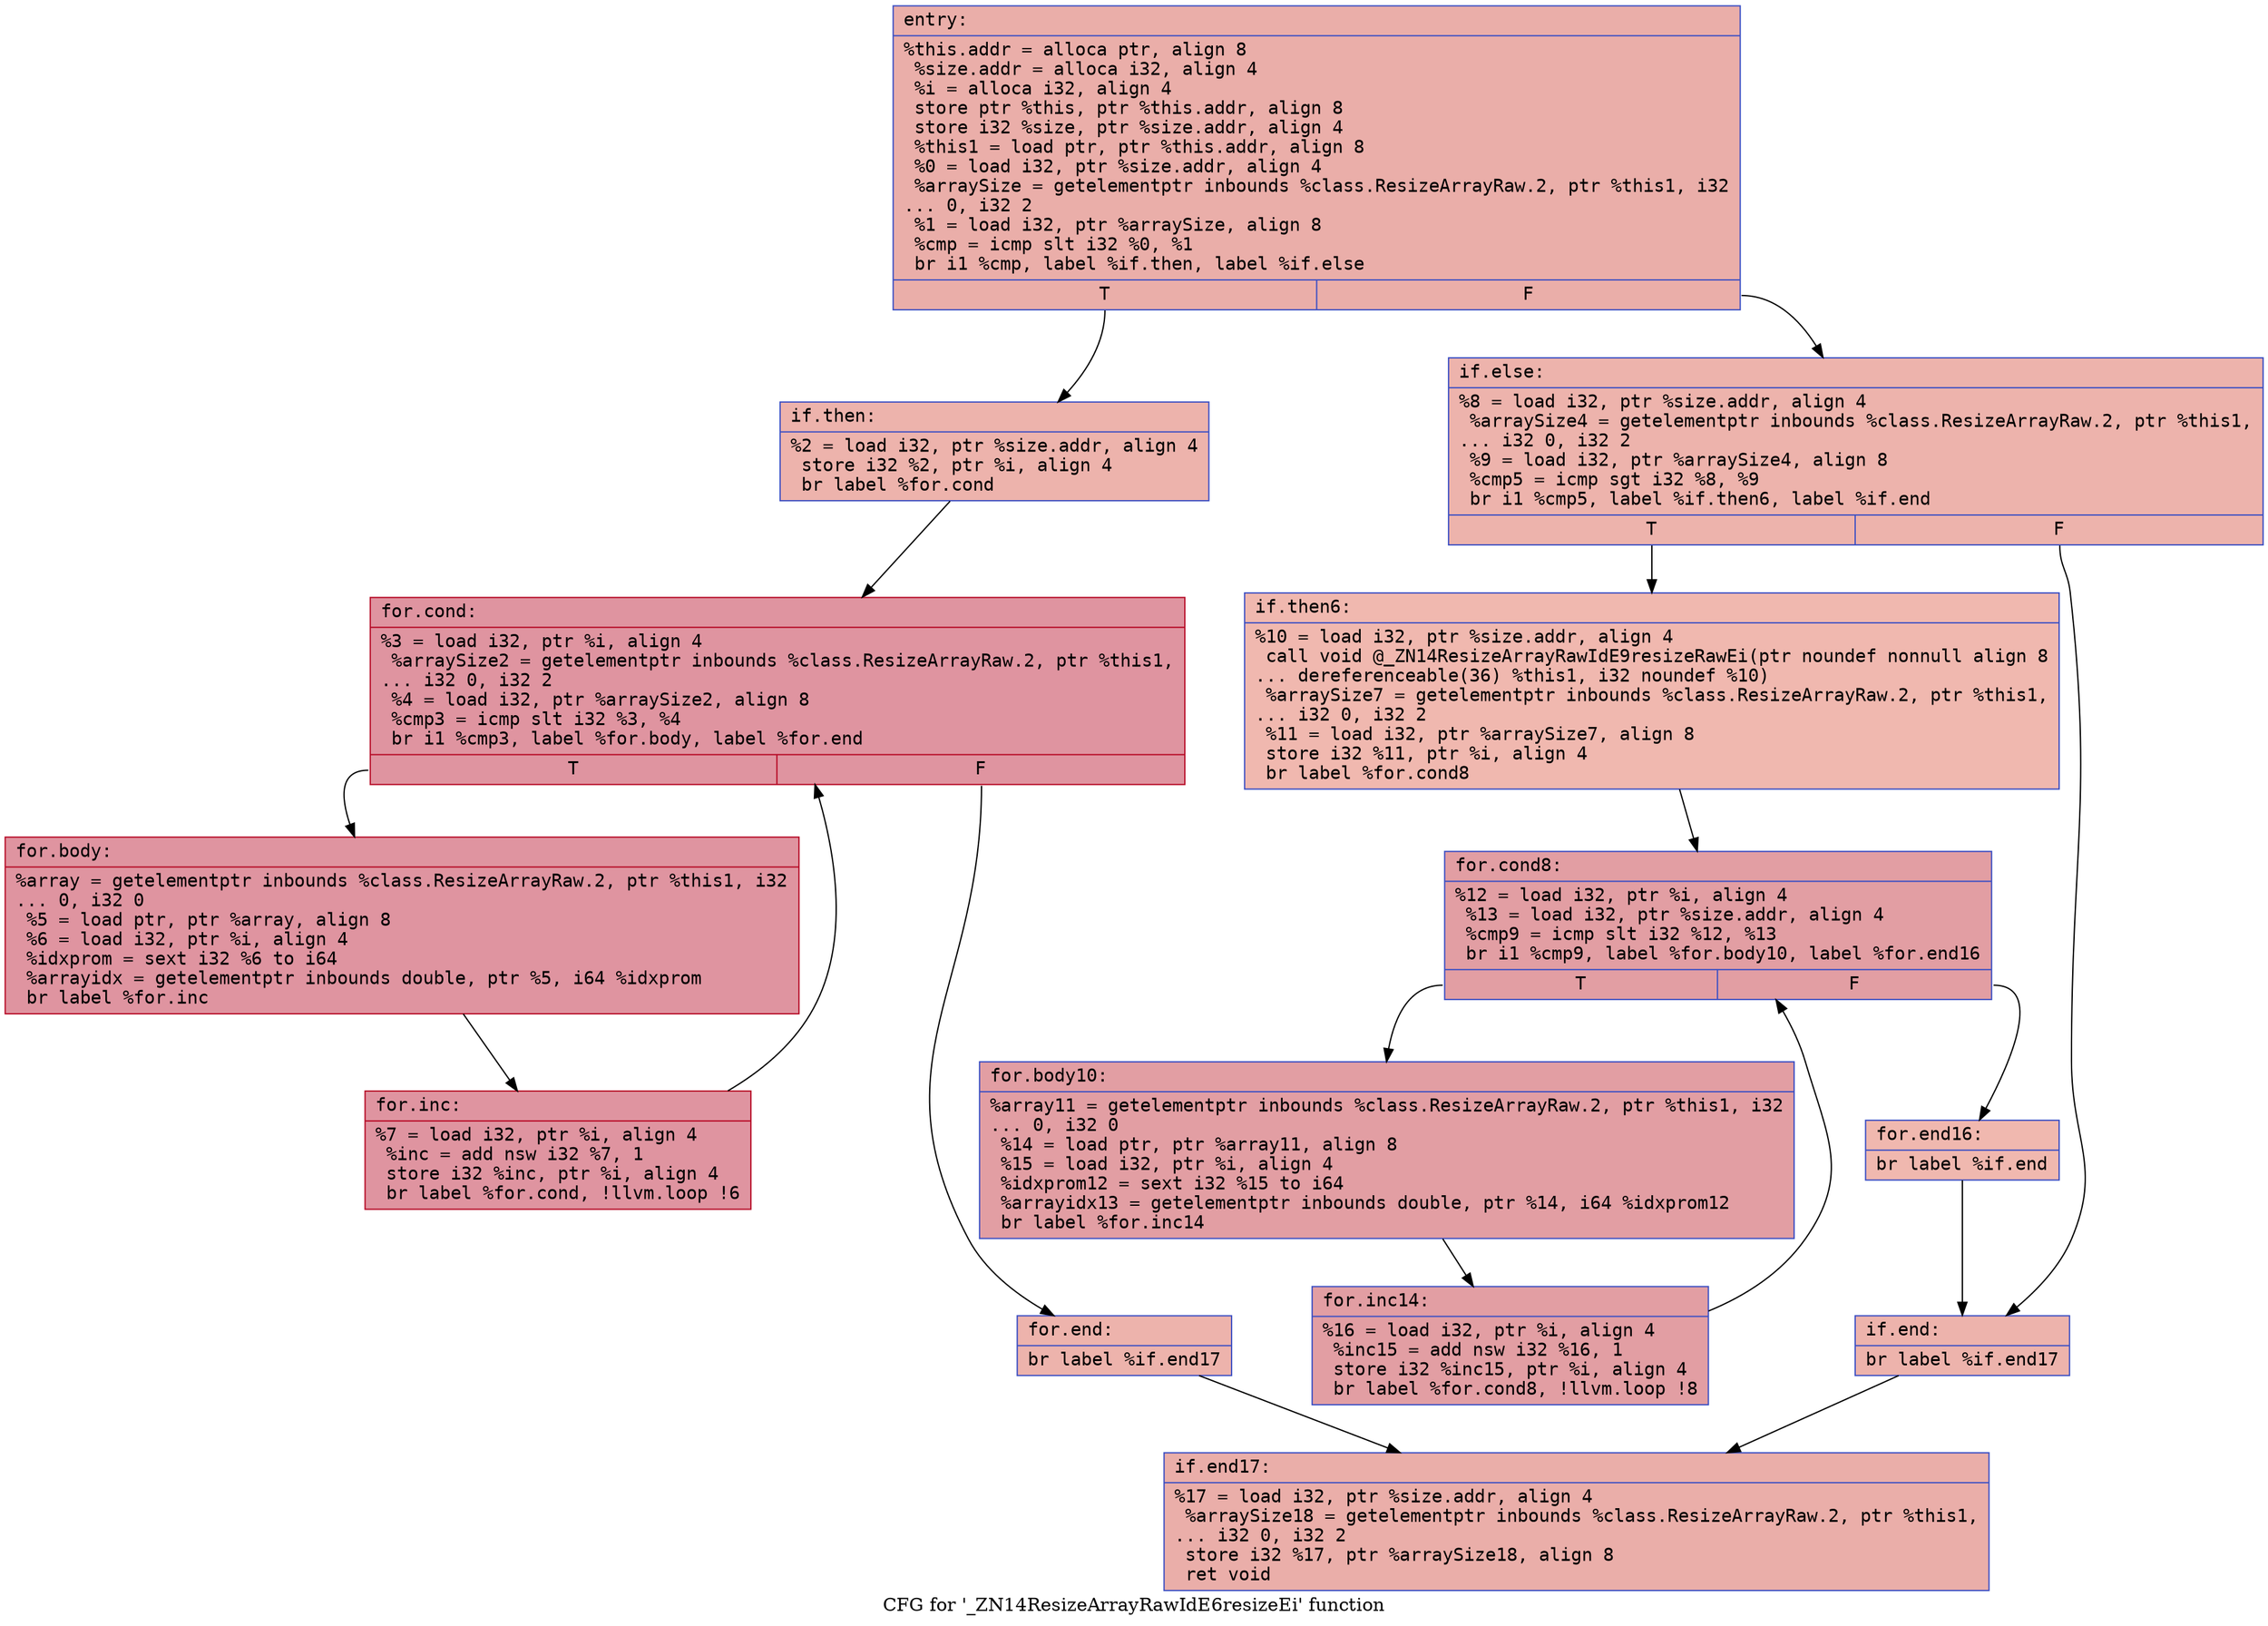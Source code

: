 digraph "CFG for '_ZN14ResizeArrayRawIdE6resizeEi' function" {
	label="CFG for '_ZN14ResizeArrayRawIdE6resizeEi' function";

	Node0x5621f772cd00 [shape=record,color="#3d50c3ff", style=filled, fillcolor="#d0473d70" fontname="Courier",label="{entry:\l|  %this.addr = alloca ptr, align 8\l  %size.addr = alloca i32, align 4\l  %i = alloca i32, align 4\l  store ptr %this, ptr %this.addr, align 8\l  store i32 %size, ptr %size.addr, align 4\l  %this1 = load ptr, ptr %this.addr, align 8\l  %0 = load i32, ptr %size.addr, align 4\l  %arraySize = getelementptr inbounds %class.ResizeArrayRaw.2, ptr %this1, i32\l... 0, i32 2\l  %1 = load i32, ptr %arraySize, align 8\l  %cmp = icmp slt i32 %0, %1\l  br i1 %cmp, label %if.then, label %if.else\l|{<s0>T|<s1>F}}"];
	Node0x5621f772cd00:s0 -> Node0x5621f772d250[tooltip="entry -> if.then\nProbability 50.00%" ];
	Node0x5621f772cd00:s1 -> Node0x5621f772d2c0[tooltip="entry -> if.else\nProbability 50.00%" ];
	Node0x5621f772d250 [shape=record,color="#3d50c3ff", style=filled, fillcolor="#d6524470" fontname="Courier",label="{if.then:\l|  %2 = load i32, ptr %size.addr, align 4\l  store i32 %2, ptr %i, align 4\l  br label %for.cond\l}"];
	Node0x5621f772d250 -> Node0x5621f772d500[tooltip="if.then -> for.cond\nProbability 100.00%" ];
	Node0x5621f772d500 [shape=record,color="#b70d28ff", style=filled, fillcolor="#b70d2870" fontname="Courier",label="{for.cond:\l|  %3 = load i32, ptr %i, align 4\l  %arraySize2 = getelementptr inbounds %class.ResizeArrayRaw.2, ptr %this1,\l... i32 0, i32 2\l  %4 = load i32, ptr %arraySize2, align 8\l  %cmp3 = icmp slt i32 %3, %4\l  br i1 %cmp3, label %for.body, label %for.end\l|{<s0>T|<s1>F}}"];
	Node0x5621f772d500:s0 -> Node0x5621f772da30[tooltip="for.cond -> for.body\nProbability 96.88%" ];
	Node0x5621f772d500:s1 -> Node0x5621f772dab0[tooltip="for.cond -> for.end\nProbability 3.12%" ];
	Node0x5621f772da30 [shape=record,color="#b70d28ff", style=filled, fillcolor="#b70d2870" fontname="Courier",label="{for.body:\l|  %array = getelementptr inbounds %class.ResizeArrayRaw.2, ptr %this1, i32\l... 0, i32 0\l  %5 = load ptr, ptr %array, align 8\l  %6 = load i32, ptr %i, align 4\l  %idxprom = sext i32 %6 to i64\l  %arrayidx = getelementptr inbounds double, ptr %5, i64 %idxprom\l  br label %for.inc\l}"];
	Node0x5621f772da30 -> Node0x5621f772df10[tooltip="for.body -> for.inc\nProbability 100.00%" ];
	Node0x5621f772df10 [shape=record,color="#b70d28ff", style=filled, fillcolor="#b70d2870" fontname="Courier",label="{for.inc:\l|  %7 = load i32, ptr %i, align 4\l  %inc = add nsw i32 %7, 1\l  store i32 %inc, ptr %i, align 4\l  br label %for.cond, !llvm.loop !6\l}"];
	Node0x5621f772df10 -> Node0x5621f772d500[tooltip="for.inc -> for.cond\nProbability 100.00%" ];
	Node0x5621f772dab0 [shape=record,color="#3d50c3ff", style=filled, fillcolor="#d6524470" fontname="Courier",label="{for.end:\l|  br label %if.end17\l}"];
	Node0x5621f772dab0 -> Node0x5621f772e380[tooltip="for.end -> if.end17\nProbability 100.00%" ];
	Node0x5621f772d2c0 [shape=record,color="#3d50c3ff", style=filled, fillcolor="#d6524470" fontname="Courier",label="{if.else:\l|  %8 = load i32, ptr %size.addr, align 4\l  %arraySize4 = getelementptr inbounds %class.ResizeArrayRaw.2, ptr %this1,\l... i32 0, i32 2\l  %9 = load i32, ptr %arraySize4, align 8\l  %cmp5 = icmp sgt i32 %8, %9\l  br i1 %cmp5, label %if.then6, label %if.end\l|{<s0>T|<s1>F}}"];
	Node0x5621f772d2c0:s0 -> Node0x5621f772e710[tooltip="if.else -> if.then6\nProbability 50.00%" ];
	Node0x5621f772d2c0:s1 -> Node0x5621f772d760[tooltip="if.else -> if.end\nProbability 50.00%" ];
	Node0x5621f772e710 [shape=record,color="#3d50c3ff", style=filled, fillcolor="#dc5d4a70" fontname="Courier",label="{if.then6:\l|  %10 = load i32, ptr %size.addr, align 4\l  call void @_ZN14ResizeArrayRawIdE9resizeRawEi(ptr noundef nonnull align 8\l... dereferenceable(36) %this1, i32 noundef %10)\l  %arraySize7 = getelementptr inbounds %class.ResizeArrayRaw.2, ptr %this1,\l... i32 0, i32 2\l  %11 = load i32, ptr %arraySize7, align 8\l  store i32 %11, ptr %i, align 4\l  br label %for.cond8\l}"];
	Node0x5621f772e710 -> Node0x5621f772eec0[tooltip="if.then6 -> for.cond8\nProbability 100.00%" ];
	Node0x5621f772eec0 [shape=record,color="#3d50c3ff", style=filled, fillcolor="#be242e70" fontname="Courier",label="{for.cond8:\l|  %12 = load i32, ptr %i, align 4\l  %13 = load i32, ptr %size.addr, align 4\l  %cmp9 = icmp slt i32 %12, %13\l  br i1 %cmp9, label %for.body10, label %for.end16\l|{<s0>T|<s1>F}}"];
	Node0x5621f772eec0:s0 -> Node0x5621f772f140[tooltip="for.cond8 -> for.body10\nProbability 96.88%" ];
	Node0x5621f772eec0:s1 -> Node0x5621f772f1c0[tooltip="for.cond8 -> for.end16\nProbability 3.12%" ];
	Node0x5621f772f140 [shape=record,color="#3d50c3ff", style=filled, fillcolor="#be242e70" fontname="Courier",label="{for.body10:\l|  %array11 = getelementptr inbounds %class.ResizeArrayRaw.2, ptr %this1, i32\l... 0, i32 0\l  %14 = load ptr, ptr %array11, align 8\l  %15 = load i32, ptr %i, align 4\l  %idxprom12 = sext i32 %15 to i64\l  %arrayidx13 = getelementptr inbounds double, ptr %14, i64 %idxprom12\l  br label %for.inc14\l}"];
	Node0x5621f772f140 -> Node0x5621f772f620[tooltip="for.body10 -> for.inc14\nProbability 100.00%" ];
	Node0x5621f772f620 [shape=record,color="#3d50c3ff", style=filled, fillcolor="#be242e70" fontname="Courier",label="{for.inc14:\l|  %16 = load i32, ptr %i, align 4\l  %inc15 = add nsw i32 %16, 1\l  store i32 %inc15, ptr %i, align 4\l  br label %for.cond8, !llvm.loop !8\l}"];
	Node0x5621f772f620 -> Node0x5621f772eec0[tooltip="for.inc14 -> for.cond8\nProbability 100.00%" ];
	Node0x5621f772f1c0 [shape=record,color="#3d50c3ff", style=filled, fillcolor="#dc5d4a70" fontname="Courier",label="{for.end16:\l|  br label %if.end\l}"];
	Node0x5621f772f1c0 -> Node0x5621f772d760[tooltip="for.end16 -> if.end\nProbability 100.00%" ];
	Node0x5621f772d760 [shape=record,color="#3d50c3ff", style=filled, fillcolor="#d6524470" fontname="Courier",label="{if.end:\l|  br label %if.end17\l}"];
	Node0x5621f772d760 -> Node0x5621f772e380[tooltip="if.end -> if.end17\nProbability 100.00%" ];
	Node0x5621f772e380 [shape=record,color="#3d50c3ff", style=filled, fillcolor="#d0473d70" fontname="Courier",label="{if.end17:\l|  %17 = load i32, ptr %size.addr, align 4\l  %arraySize18 = getelementptr inbounds %class.ResizeArrayRaw.2, ptr %this1,\l... i32 0, i32 2\l  store i32 %17, ptr %arraySize18, align 8\l  ret void\l}"];
}
